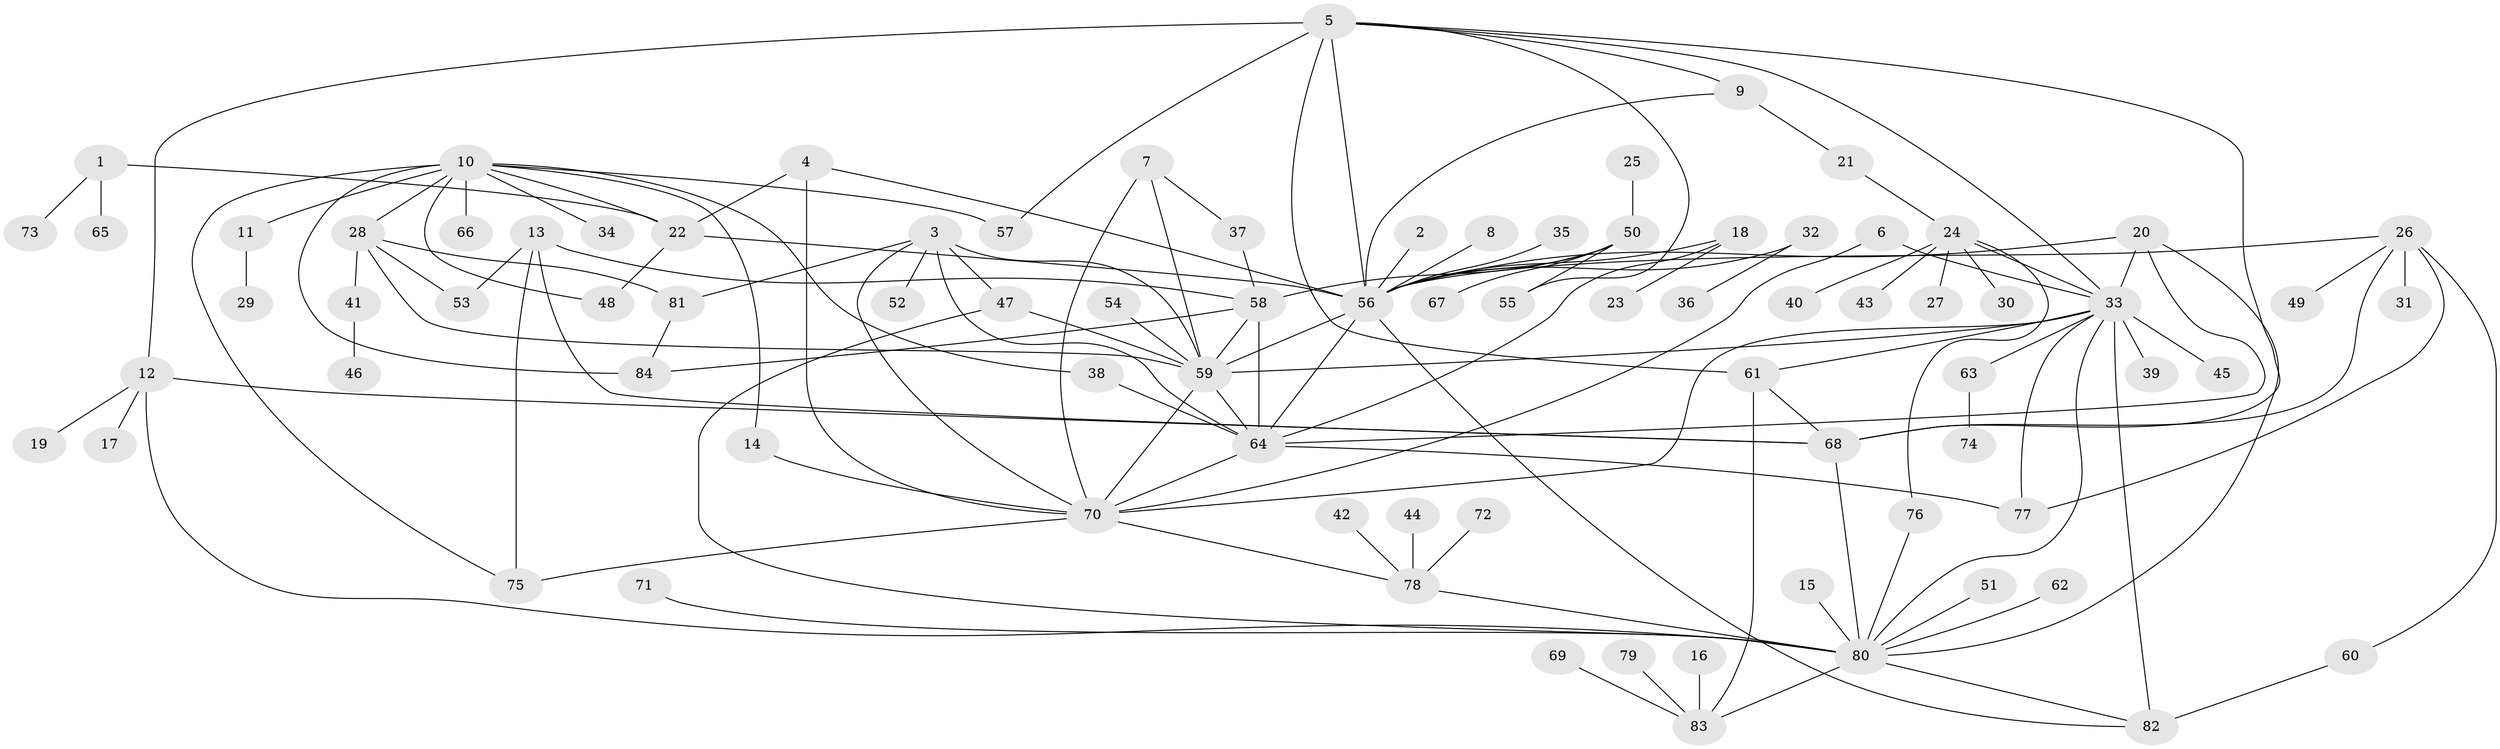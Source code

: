 // original degree distribution, {6: 0.03361344537815126, 16: 0.008403361344537815, 11: 0.01680672268907563, 7: 0.03361344537815126, 3: 0.10084033613445378, 12: 0.008403361344537815, 1: 0.42857142857142855, 17: 0.008403361344537815, 2: 0.2605042016806723, 4: 0.03361344537815126, 15: 0.008403361344537815, 5: 0.03361344537815126, 9: 0.008403361344537815, 10: 0.008403361344537815, 8: 0.008403361344537815}
// Generated by graph-tools (version 1.1) at 2025/36/03/04/25 23:36:38]
// undirected, 84 vertices, 131 edges
graph export_dot {
  node [color=gray90,style=filled];
  1;
  2;
  3;
  4;
  5;
  6;
  7;
  8;
  9;
  10;
  11;
  12;
  13;
  14;
  15;
  16;
  17;
  18;
  19;
  20;
  21;
  22;
  23;
  24;
  25;
  26;
  27;
  28;
  29;
  30;
  31;
  32;
  33;
  34;
  35;
  36;
  37;
  38;
  39;
  40;
  41;
  42;
  43;
  44;
  45;
  46;
  47;
  48;
  49;
  50;
  51;
  52;
  53;
  54;
  55;
  56;
  57;
  58;
  59;
  60;
  61;
  62;
  63;
  64;
  65;
  66;
  67;
  68;
  69;
  70;
  71;
  72;
  73;
  74;
  75;
  76;
  77;
  78;
  79;
  80;
  81;
  82;
  83;
  84;
  1 -- 22 [weight=1.0];
  1 -- 65 [weight=1.0];
  1 -- 73 [weight=1.0];
  2 -- 56 [weight=1.0];
  3 -- 47 [weight=1.0];
  3 -- 52 [weight=1.0];
  3 -- 59 [weight=2.0];
  3 -- 64 [weight=1.0];
  3 -- 70 [weight=1.0];
  3 -- 81 [weight=1.0];
  4 -- 22 [weight=1.0];
  4 -- 56 [weight=1.0];
  4 -- 70 [weight=1.0];
  5 -- 9 [weight=1.0];
  5 -- 12 [weight=1.0];
  5 -- 33 [weight=1.0];
  5 -- 55 [weight=1.0];
  5 -- 56 [weight=1.0];
  5 -- 57 [weight=1.0];
  5 -- 61 [weight=2.0];
  5 -- 68 [weight=1.0];
  6 -- 33 [weight=1.0];
  6 -- 70 [weight=1.0];
  7 -- 37 [weight=1.0];
  7 -- 59 [weight=1.0];
  7 -- 70 [weight=1.0];
  8 -- 56 [weight=1.0];
  9 -- 21 [weight=1.0];
  9 -- 56 [weight=1.0];
  10 -- 11 [weight=1.0];
  10 -- 14 [weight=1.0];
  10 -- 22 [weight=1.0];
  10 -- 28 [weight=1.0];
  10 -- 34 [weight=1.0];
  10 -- 38 [weight=1.0];
  10 -- 48 [weight=1.0];
  10 -- 57 [weight=1.0];
  10 -- 66 [weight=1.0];
  10 -- 75 [weight=1.0];
  10 -- 84 [weight=1.0];
  11 -- 29 [weight=1.0];
  12 -- 17 [weight=1.0];
  12 -- 19 [weight=1.0];
  12 -- 68 [weight=1.0];
  12 -- 80 [weight=1.0];
  13 -- 53 [weight=1.0];
  13 -- 58 [weight=1.0];
  13 -- 68 [weight=1.0];
  13 -- 75 [weight=1.0];
  14 -- 70 [weight=1.0];
  15 -- 80 [weight=1.0];
  16 -- 83 [weight=1.0];
  18 -- 23 [weight=1.0];
  18 -- 56 [weight=1.0];
  18 -- 64 [weight=1.0];
  20 -- 33 [weight=1.0];
  20 -- 56 [weight=1.0];
  20 -- 64 [weight=1.0];
  20 -- 80 [weight=1.0];
  21 -- 24 [weight=1.0];
  22 -- 48 [weight=1.0];
  22 -- 56 [weight=1.0];
  24 -- 27 [weight=1.0];
  24 -- 30 [weight=1.0];
  24 -- 33 [weight=1.0];
  24 -- 40 [weight=1.0];
  24 -- 43 [weight=1.0];
  24 -- 76 [weight=1.0];
  25 -- 50 [weight=1.0];
  26 -- 31 [weight=1.0];
  26 -- 49 [weight=1.0];
  26 -- 56 [weight=1.0];
  26 -- 60 [weight=1.0];
  26 -- 68 [weight=1.0];
  26 -- 77 [weight=2.0];
  28 -- 41 [weight=1.0];
  28 -- 53 [weight=1.0];
  28 -- 59 [weight=1.0];
  28 -- 81 [weight=1.0];
  32 -- 36 [weight=1.0];
  32 -- 56 [weight=1.0];
  33 -- 39 [weight=1.0];
  33 -- 45 [weight=1.0];
  33 -- 59 [weight=1.0];
  33 -- 61 [weight=1.0];
  33 -- 63 [weight=1.0];
  33 -- 70 [weight=1.0];
  33 -- 77 [weight=1.0];
  33 -- 80 [weight=1.0];
  33 -- 82 [weight=2.0];
  35 -- 56 [weight=1.0];
  37 -- 58 [weight=1.0];
  38 -- 64 [weight=1.0];
  41 -- 46 [weight=1.0];
  42 -- 78 [weight=1.0];
  44 -- 78 [weight=1.0];
  47 -- 59 [weight=1.0];
  47 -- 80 [weight=1.0];
  50 -- 55 [weight=1.0];
  50 -- 56 [weight=1.0];
  50 -- 58 [weight=1.0];
  50 -- 67 [weight=1.0];
  51 -- 80 [weight=1.0];
  54 -- 59 [weight=1.0];
  56 -- 59 [weight=1.0];
  56 -- 64 [weight=1.0];
  56 -- 82 [weight=1.0];
  58 -- 59 [weight=1.0];
  58 -- 64 [weight=1.0];
  58 -- 84 [weight=1.0];
  59 -- 64 [weight=1.0];
  59 -- 70 [weight=1.0];
  60 -- 82 [weight=1.0];
  61 -- 68 [weight=1.0];
  61 -- 83 [weight=1.0];
  62 -- 80 [weight=1.0];
  63 -- 74 [weight=1.0];
  64 -- 70 [weight=1.0];
  64 -- 77 [weight=1.0];
  68 -- 80 [weight=1.0];
  69 -- 83 [weight=1.0];
  70 -- 75 [weight=1.0];
  70 -- 78 [weight=1.0];
  71 -- 80 [weight=1.0];
  72 -- 78 [weight=1.0];
  76 -- 80 [weight=1.0];
  78 -- 80 [weight=1.0];
  79 -- 83 [weight=1.0];
  80 -- 82 [weight=1.0];
  80 -- 83 [weight=1.0];
  81 -- 84 [weight=1.0];
}
